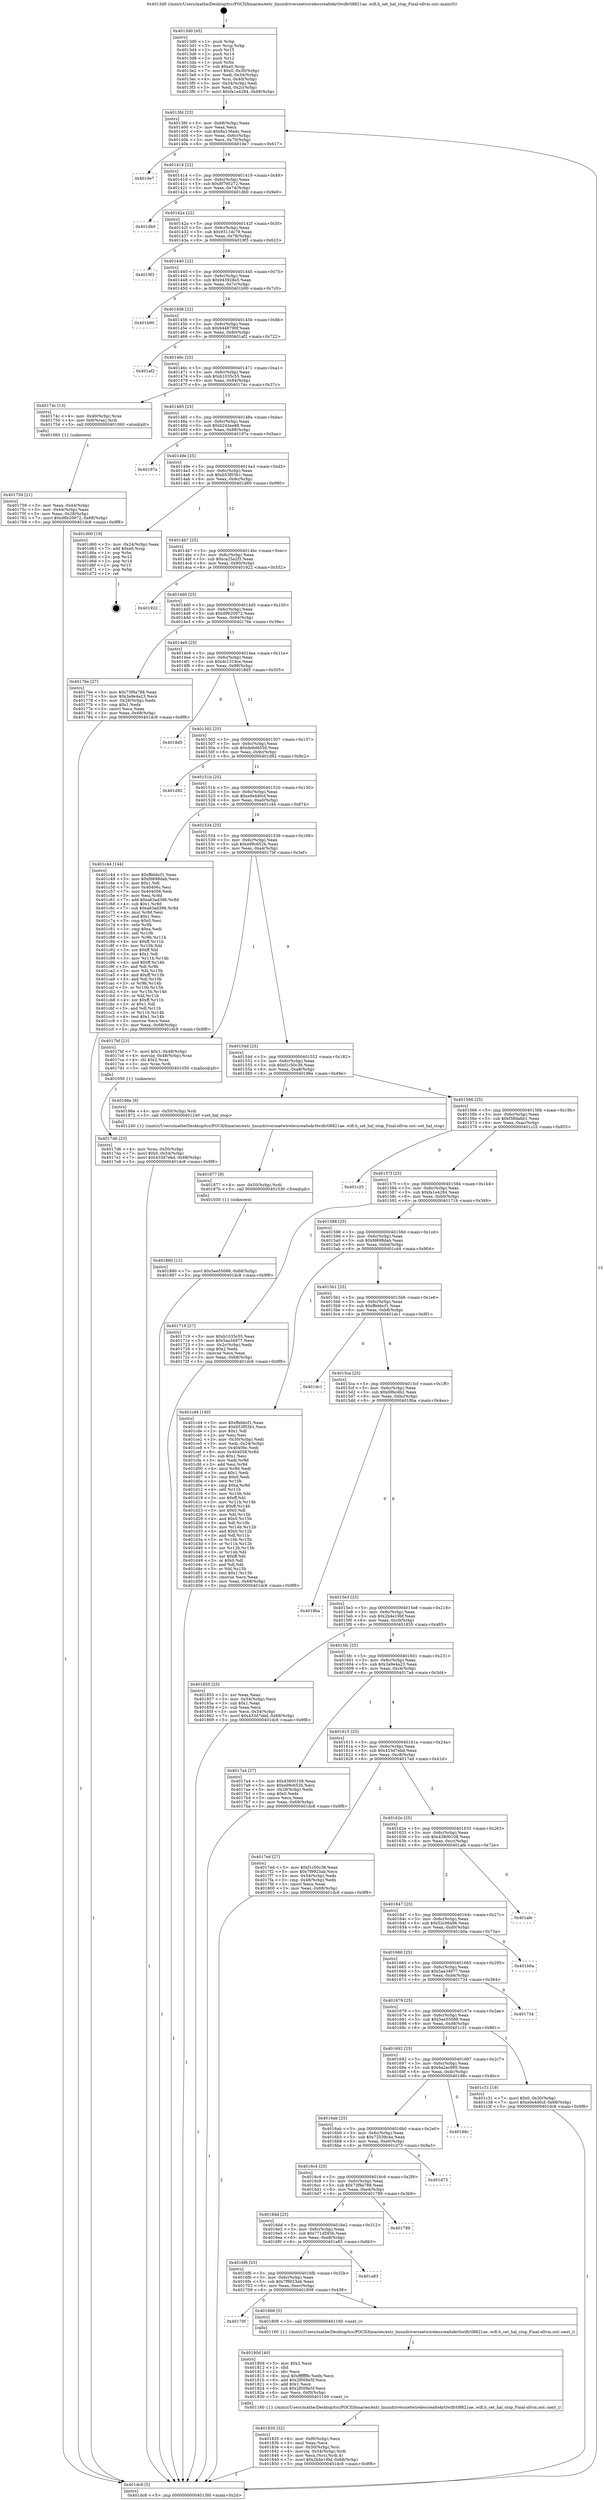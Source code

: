 digraph "0x4013d0" {
  label = "0x4013d0 (/mnt/c/Users/mathe/Desktop/tcc/POCII/binaries/extr_linuxdriversnetwirelessrealtekrtlwifirtl8821ae..wifi.h_set_hal_stop_Final-ollvm.out::main(0))"
  labelloc = "t"
  node[shape=record]

  Entry [label="",width=0.3,height=0.3,shape=circle,fillcolor=black,style=filled]
  "0x4013fd" [label="{
     0x4013fd [23]\l
     | [instrs]\l
     &nbsp;&nbsp;0x4013fd \<+3\>: mov -0x68(%rbp),%eax\l
     &nbsp;&nbsp;0x401400 \<+2\>: mov %eax,%ecx\l
     &nbsp;&nbsp;0x401402 \<+6\>: sub $0x8a136a4c,%ecx\l
     &nbsp;&nbsp;0x401408 \<+3\>: mov %eax,-0x6c(%rbp)\l
     &nbsp;&nbsp;0x40140b \<+3\>: mov %ecx,-0x70(%rbp)\l
     &nbsp;&nbsp;0x40140e \<+6\>: je 00000000004019e7 \<main+0x617\>\l
  }"]
  "0x4019e7" [label="{
     0x4019e7\l
  }", style=dashed]
  "0x401414" [label="{
     0x401414 [22]\l
     | [instrs]\l
     &nbsp;&nbsp;0x401414 \<+5\>: jmp 0000000000401419 \<main+0x49\>\l
     &nbsp;&nbsp;0x401419 \<+3\>: mov -0x6c(%rbp),%eax\l
     &nbsp;&nbsp;0x40141c \<+5\>: sub $0x8f795272,%eax\l
     &nbsp;&nbsp;0x401421 \<+3\>: mov %eax,-0x74(%rbp)\l
     &nbsp;&nbsp;0x401424 \<+6\>: je 0000000000401db0 \<main+0x9e0\>\l
  }"]
  Exit [label="",width=0.3,height=0.3,shape=circle,fillcolor=black,style=filled,peripheries=2]
  "0x401db0" [label="{
     0x401db0\l
  }", style=dashed]
  "0x40142a" [label="{
     0x40142a [22]\l
     | [instrs]\l
     &nbsp;&nbsp;0x40142a \<+5\>: jmp 000000000040142f \<main+0x5f\>\l
     &nbsp;&nbsp;0x40142f \<+3\>: mov -0x6c(%rbp),%eax\l
     &nbsp;&nbsp;0x401432 \<+5\>: sub $0x9311dc79,%eax\l
     &nbsp;&nbsp;0x401437 \<+3\>: mov %eax,-0x78(%rbp)\l
     &nbsp;&nbsp;0x40143a \<+6\>: je 00000000004019f3 \<main+0x623\>\l
  }"]
  "0x401880" [label="{
     0x401880 [12]\l
     | [instrs]\l
     &nbsp;&nbsp;0x401880 \<+7\>: movl $0x5ee55088,-0x68(%rbp)\l
     &nbsp;&nbsp;0x401887 \<+5\>: jmp 0000000000401dc8 \<main+0x9f8\>\l
  }"]
  "0x4019f3" [label="{
     0x4019f3\l
  }", style=dashed]
  "0x401440" [label="{
     0x401440 [22]\l
     | [instrs]\l
     &nbsp;&nbsp;0x401440 \<+5\>: jmp 0000000000401445 \<main+0x75\>\l
     &nbsp;&nbsp;0x401445 \<+3\>: mov -0x6c(%rbp),%eax\l
     &nbsp;&nbsp;0x401448 \<+5\>: sub $0x943928e5,%eax\l
     &nbsp;&nbsp;0x40144d \<+3\>: mov %eax,-0x7c(%rbp)\l
     &nbsp;&nbsp;0x401450 \<+6\>: je 0000000000401b90 \<main+0x7c0\>\l
  }"]
  "0x401877" [label="{
     0x401877 [9]\l
     | [instrs]\l
     &nbsp;&nbsp;0x401877 \<+4\>: mov -0x50(%rbp),%rdi\l
     &nbsp;&nbsp;0x40187b \<+5\>: call 0000000000401030 \<free@plt\>\l
     | [calls]\l
     &nbsp;&nbsp;0x401030 \{1\} (unknown)\l
  }"]
  "0x401b90" [label="{
     0x401b90\l
  }", style=dashed]
  "0x401456" [label="{
     0x401456 [22]\l
     | [instrs]\l
     &nbsp;&nbsp;0x401456 \<+5\>: jmp 000000000040145b \<main+0x8b\>\l
     &nbsp;&nbsp;0x40145b \<+3\>: mov -0x6c(%rbp),%eax\l
     &nbsp;&nbsp;0x40145e \<+5\>: sub $0x9448790f,%eax\l
     &nbsp;&nbsp;0x401463 \<+3\>: mov %eax,-0x80(%rbp)\l
     &nbsp;&nbsp;0x401466 \<+6\>: je 0000000000401af2 \<main+0x722\>\l
  }"]
  "0x401835" [label="{
     0x401835 [32]\l
     | [instrs]\l
     &nbsp;&nbsp;0x401835 \<+6\>: mov -0xf0(%rbp),%ecx\l
     &nbsp;&nbsp;0x40183b \<+3\>: imul %eax,%ecx\l
     &nbsp;&nbsp;0x40183e \<+4\>: mov -0x50(%rbp),%rsi\l
     &nbsp;&nbsp;0x401842 \<+4\>: movslq -0x54(%rbp),%rdi\l
     &nbsp;&nbsp;0x401846 \<+3\>: mov %ecx,(%rsi,%rdi,4)\l
     &nbsp;&nbsp;0x401849 \<+7\>: movl $0x2b4e19bf,-0x68(%rbp)\l
     &nbsp;&nbsp;0x401850 \<+5\>: jmp 0000000000401dc8 \<main+0x9f8\>\l
  }"]
  "0x401af2" [label="{
     0x401af2\l
  }", style=dashed]
  "0x40146c" [label="{
     0x40146c [25]\l
     | [instrs]\l
     &nbsp;&nbsp;0x40146c \<+5\>: jmp 0000000000401471 \<main+0xa1\>\l
     &nbsp;&nbsp;0x401471 \<+3\>: mov -0x6c(%rbp),%eax\l
     &nbsp;&nbsp;0x401474 \<+5\>: sub $0xb1035c55,%eax\l
     &nbsp;&nbsp;0x401479 \<+6\>: mov %eax,-0x84(%rbp)\l
     &nbsp;&nbsp;0x40147f \<+6\>: je 000000000040174c \<main+0x37c\>\l
  }"]
  "0x40180d" [label="{
     0x40180d [40]\l
     | [instrs]\l
     &nbsp;&nbsp;0x40180d \<+5\>: mov $0x2,%ecx\l
     &nbsp;&nbsp;0x401812 \<+1\>: cltd\l
     &nbsp;&nbsp;0x401813 \<+2\>: idiv %ecx\l
     &nbsp;&nbsp;0x401815 \<+6\>: imul $0xfffffffe,%edx,%ecx\l
     &nbsp;&nbsp;0x40181b \<+6\>: add $0x2f009e5f,%ecx\l
     &nbsp;&nbsp;0x401821 \<+3\>: add $0x1,%ecx\l
     &nbsp;&nbsp;0x401824 \<+6\>: sub $0x2f009e5f,%ecx\l
     &nbsp;&nbsp;0x40182a \<+6\>: mov %ecx,-0xf0(%rbp)\l
     &nbsp;&nbsp;0x401830 \<+5\>: call 0000000000401160 \<next_i\>\l
     | [calls]\l
     &nbsp;&nbsp;0x401160 \{1\} (/mnt/c/Users/mathe/Desktop/tcc/POCII/binaries/extr_linuxdriversnetwirelessrealtekrtlwifirtl8821ae..wifi.h_set_hal_stop_Final-ollvm.out::next_i)\l
  }"]
  "0x40174c" [label="{
     0x40174c [13]\l
     | [instrs]\l
     &nbsp;&nbsp;0x40174c \<+4\>: mov -0x40(%rbp),%rax\l
     &nbsp;&nbsp;0x401750 \<+4\>: mov 0x8(%rax),%rdi\l
     &nbsp;&nbsp;0x401754 \<+5\>: call 0000000000401060 \<atoi@plt\>\l
     | [calls]\l
     &nbsp;&nbsp;0x401060 \{1\} (unknown)\l
  }"]
  "0x401485" [label="{
     0x401485 [25]\l
     | [instrs]\l
     &nbsp;&nbsp;0x401485 \<+5\>: jmp 000000000040148a \<main+0xba\>\l
     &nbsp;&nbsp;0x40148a \<+3\>: mov -0x6c(%rbp),%eax\l
     &nbsp;&nbsp;0x40148d \<+5\>: sub $0xb243ee88,%eax\l
     &nbsp;&nbsp;0x401492 \<+6\>: mov %eax,-0x88(%rbp)\l
     &nbsp;&nbsp;0x401498 \<+6\>: je 000000000040197a \<main+0x5aa\>\l
  }"]
  "0x40170f" [label="{
     0x40170f\l
  }", style=dashed]
  "0x40197a" [label="{
     0x40197a\l
  }", style=dashed]
  "0x40149e" [label="{
     0x40149e [25]\l
     | [instrs]\l
     &nbsp;&nbsp;0x40149e \<+5\>: jmp 00000000004014a3 \<main+0xd3\>\l
     &nbsp;&nbsp;0x4014a3 \<+3\>: mov -0x6c(%rbp),%eax\l
     &nbsp;&nbsp;0x4014a6 \<+5\>: sub $0xb53f03b1,%eax\l
     &nbsp;&nbsp;0x4014ab \<+6\>: mov %eax,-0x8c(%rbp)\l
     &nbsp;&nbsp;0x4014b1 \<+6\>: je 0000000000401d60 \<main+0x990\>\l
  }"]
  "0x401808" [label="{
     0x401808 [5]\l
     | [instrs]\l
     &nbsp;&nbsp;0x401808 \<+5\>: call 0000000000401160 \<next_i\>\l
     | [calls]\l
     &nbsp;&nbsp;0x401160 \{1\} (/mnt/c/Users/mathe/Desktop/tcc/POCII/binaries/extr_linuxdriversnetwirelessrealtekrtlwifirtl8821ae..wifi.h_set_hal_stop_Final-ollvm.out::next_i)\l
  }"]
  "0x401d60" [label="{
     0x401d60 [19]\l
     | [instrs]\l
     &nbsp;&nbsp;0x401d60 \<+3\>: mov -0x24(%rbp),%eax\l
     &nbsp;&nbsp;0x401d63 \<+7\>: add $0xe0,%rsp\l
     &nbsp;&nbsp;0x401d6a \<+1\>: pop %rbx\l
     &nbsp;&nbsp;0x401d6b \<+2\>: pop %r12\l
     &nbsp;&nbsp;0x401d6d \<+2\>: pop %r14\l
     &nbsp;&nbsp;0x401d6f \<+2\>: pop %r15\l
     &nbsp;&nbsp;0x401d71 \<+1\>: pop %rbp\l
     &nbsp;&nbsp;0x401d72 \<+1\>: ret\l
  }"]
  "0x4014b7" [label="{
     0x4014b7 [25]\l
     | [instrs]\l
     &nbsp;&nbsp;0x4014b7 \<+5\>: jmp 00000000004014bc \<main+0xec\>\l
     &nbsp;&nbsp;0x4014bc \<+3\>: mov -0x6c(%rbp),%eax\l
     &nbsp;&nbsp;0x4014bf \<+5\>: sub $0xca25a2f3,%eax\l
     &nbsp;&nbsp;0x4014c4 \<+6\>: mov %eax,-0x90(%rbp)\l
     &nbsp;&nbsp;0x4014ca \<+6\>: je 0000000000401922 \<main+0x552\>\l
  }"]
  "0x4016f6" [label="{
     0x4016f6 [25]\l
     | [instrs]\l
     &nbsp;&nbsp;0x4016f6 \<+5\>: jmp 00000000004016fb \<main+0x32b\>\l
     &nbsp;&nbsp;0x4016fb \<+3\>: mov -0x6c(%rbp),%eax\l
     &nbsp;&nbsp;0x4016fe \<+5\>: sub $0x7f9923ab,%eax\l
     &nbsp;&nbsp;0x401703 \<+6\>: mov %eax,-0xec(%rbp)\l
     &nbsp;&nbsp;0x401709 \<+6\>: je 0000000000401808 \<main+0x438\>\l
  }"]
  "0x401922" [label="{
     0x401922\l
  }", style=dashed]
  "0x4014d0" [label="{
     0x4014d0 [25]\l
     | [instrs]\l
     &nbsp;&nbsp;0x4014d0 \<+5\>: jmp 00000000004014d5 \<main+0x105\>\l
     &nbsp;&nbsp;0x4014d5 \<+3\>: mov -0x6c(%rbp),%eax\l
     &nbsp;&nbsp;0x4014d8 \<+5\>: sub $0xd9b20972,%eax\l
     &nbsp;&nbsp;0x4014dd \<+6\>: mov %eax,-0x94(%rbp)\l
     &nbsp;&nbsp;0x4014e3 \<+6\>: je 000000000040176e \<main+0x39e\>\l
  }"]
  "0x401a83" [label="{
     0x401a83\l
  }", style=dashed]
  "0x40176e" [label="{
     0x40176e [27]\l
     | [instrs]\l
     &nbsp;&nbsp;0x40176e \<+5\>: mov $0x73f9a788,%eax\l
     &nbsp;&nbsp;0x401773 \<+5\>: mov $0x3a9e4a23,%ecx\l
     &nbsp;&nbsp;0x401778 \<+3\>: mov -0x28(%rbp),%edx\l
     &nbsp;&nbsp;0x40177b \<+3\>: cmp $0x1,%edx\l
     &nbsp;&nbsp;0x40177e \<+3\>: cmovl %ecx,%eax\l
     &nbsp;&nbsp;0x401781 \<+3\>: mov %eax,-0x68(%rbp)\l
     &nbsp;&nbsp;0x401784 \<+5\>: jmp 0000000000401dc8 \<main+0x9f8\>\l
  }"]
  "0x4014e9" [label="{
     0x4014e9 [25]\l
     | [instrs]\l
     &nbsp;&nbsp;0x4014e9 \<+5\>: jmp 00000000004014ee \<main+0x11e\>\l
     &nbsp;&nbsp;0x4014ee \<+3\>: mov -0x6c(%rbp),%eax\l
     &nbsp;&nbsp;0x4014f1 \<+5\>: sub $0xdc1319ce,%eax\l
     &nbsp;&nbsp;0x4014f6 \<+6\>: mov %eax,-0x98(%rbp)\l
     &nbsp;&nbsp;0x4014fc \<+6\>: je 00000000004018d5 \<main+0x505\>\l
  }"]
  "0x4016dd" [label="{
     0x4016dd [25]\l
     | [instrs]\l
     &nbsp;&nbsp;0x4016dd \<+5\>: jmp 00000000004016e2 \<main+0x312\>\l
     &nbsp;&nbsp;0x4016e2 \<+3\>: mov -0x6c(%rbp),%eax\l
     &nbsp;&nbsp;0x4016e5 \<+5\>: sub $0x771d593b,%eax\l
     &nbsp;&nbsp;0x4016ea \<+6\>: mov %eax,-0xe8(%rbp)\l
     &nbsp;&nbsp;0x4016f0 \<+6\>: je 0000000000401a83 \<main+0x6b3\>\l
  }"]
  "0x4018d5" [label="{
     0x4018d5\l
  }", style=dashed]
  "0x401502" [label="{
     0x401502 [25]\l
     | [instrs]\l
     &nbsp;&nbsp;0x401502 \<+5\>: jmp 0000000000401507 \<main+0x137\>\l
     &nbsp;&nbsp;0x401507 \<+3\>: mov -0x6c(%rbp),%eax\l
     &nbsp;&nbsp;0x40150a \<+5\>: sub $0xde6d6550,%eax\l
     &nbsp;&nbsp;0x40150f \<+6\>: mov %eax,-0x9c(%rbp)\l
     &nbsp;&nbsp;0x401515 \<+6\>: je 0000000000401d92 \<main+0x9c2\>\l
  }"]
  "0x401789" [label="{
     0x401789\l
  }", style=dashed]
  "0x401d92" [label="{
     0x401d92\l
  }", style=dashed]
  "0x40151b" [label="{
     0x40151b [25]\l
     | [instrs]\l
     &nbsp;&nbsp;0x40151b \<+5\>: jmp 0000000000401520 \<main+0x150\>\l
     &nbsp;&nbsp;0x401520 \<+3\>: mov -0x6c(%rbp),%eax\l
     &nbsp;&nbsp;0x401523 \<+5\>: sub $0xe0e4d0cf,%eax\l
     &nbsp;&nbsp;0x401528 \<+6\>: mov %eax,-0xa0(%rbp)\l
     &nbsp;&nbsp;0x40152e \<+6\>: je 0000000000401c44 \<main+0x874\>\l
  }"]
  "0x4016c4" [label="{
     0x4016c4 [25]\l
     | [instrs]\l
     &nbsp;&nbsp;0x4016c4 \<+5\>: jmp 00000000004016c9 \<main+0x2f9\>\l
     &nbsp;&nbsp;0x4016c9 \<+3\>: mov -0x6c(%rbp),%eax\l
     &nbsp;&nbsp;0x4016cc \<+5\>: sub $0x73f9a788,%eax\l
     &nbsp;&nbsp;0x4016d1 \<+6\>: mov %eax,-0xe4(%rbp)\l
     &nbsp;&nbsp;0x4016d7 \<+6\>: je 0000000000401789 \<main+0x3b9\>\l
  }"]
  "0x401c44" [label="{
     0x401c44 [144]\l
     | [instrs]\l
     &nbsp;&nbsp;0x401c44 \<+5\>: mov $0xffebbcf1,%eax\l
     &nbsp;&nbsp;0x401c49 \<+5\>: mov $0xfd698dab,%ecx\l
     &nbsp;&nbsp;0x401c4e \<+2\>: mov $0x1,%dl\l
     &nbsp;&nbsp;0x401c50 \<+7\>: mov 0x40406c,%esi\l
     &nbsp;&nbsp;0x401c57 \<+7\>: mov 0x404058,%edi\l
     &nbsp;&nbsp;0x401c5e \<+3\>: mov %esi,%r8d\l
     &nbsp;&nbsp;0x401c61 \<+7\>: add $0xa63ad396,%r8d\l
     &nbsp;&nbsp;0x401c68 \<+4\>: sub $0x1,%r8d\l
     &nbsp;&nbsp;0x401c6c \<+7\>: sub $0xa63ad396,%r8d\l
     &nbsp;&nbsp;0x401c73 \<+4\>: imul %r8d,%esi\l
     &nbsp;&nbsp;0x401c77 \<+3\>: and $0x1,%esi\l
     &nbsp;&nbsp;0x401c7a \<+3\>: cmp $0x0,%esi\l
     &nbsp;&nbsp;0x401c7d \<+4\>: sete %r9b\l
     &nbsp;&nbsp;0x401c81 \<+3\>: cmp $0xa,%edi\l
     &nbsp;&nbsp;0x401c84 \<+4\>: setl %r10b\l
     &nbsp;&nbsp;0x401c88 \<+3\>: mov %r9b,%r11b\l
     &nbsp;&nbsp;0x401c8b \<+4\>: xor $0xff,%r11b\l
     &nbsp;&nbsp;0x401c8f \<+3\>: mov %r10b,%bl\l
     &nbsp;&nbsp;0x401c92 \<+3\>: xor $0xff,%bl\l
     &nbsp;&nbsp;0x401c95 \<+3\>: xor $0x1,%dl\l
     &nbsp;&nbsp;0x401c98 \<+3\>: mov %r11b,%r14b\l
     &nbsp;&nbsp;0x401c9b \<+4\>: and $0xff,%r14b\l
     &nbsp;&nbsp;0x401c9f \<+3\>: and %dl,%r9b\l
     &nbsp;&nbsp;0x401ca2 \<+3\>: mov %bl,%r15b\l
     &nbsp;&nbsp;0x401ca5 \<+4\>: and $0xff,%r15b\l
     &nbsp;&nbsp;0x401ca9 \<+3\>: and %dl,%r10b\l
     &nbsp;&nbsp;0x401cac \<+3\>: or %r9b,%r14b\l
     &nbsp;&nbsp;0x401caf \<+3\>: or %r10b,%r15b\l
     &nbsp;&nbsp;0x401cb2 \<+3\>: xor %r15b,%r14b\l
     &nbsp;&nbsp;0x401cb5 \<+3\>: or %bl,%r11b\l
     &nbsp;&nbsp;0x401cb8 \<+4\>: xor $0xff,%r11b\l
     &nbsp;&nbsp;0x401cbc \<+3\>: or $0x1,%dl\l
     &nbsp;&nbsp;0x401cbf \<+3\>: and %dl,%r11b\l
     &nbsp;&nbsp;0x401cc2 \<+3\>: or %r11b,%r14b\l
     &nbsp;&nbsp;0x401cc5 \<+4\>: test $0x1,%r14b\l
     &nbsp;&nbsp;0x401cc9 \<+3\>: cmovne %ecx,%eax\l
     &nbsp;&nbsp;0x401ccc \<+3\>: mov %eax,-0x68(%rbp)\l
     &nbsp;&nbsp;0x401ccf \<+5\>: jmp 0000000000401dc8 \<main+0x9f8\>\l
  }"]
  "0x401534" [label="{
     0x401534 [25]\l
     | [instrs]\l
     &nbsp;&nbsp;0x401534 \<+5\>: jmp 0000000000401539 \<main+0x169\>\l
     &nbsp;&nbsp;0x401539 \<+3\>: mov -0x6c(%rbp),%eax\l
     &nbsp;&nbsp;0x40153c \<+5\>: sub $0xe99c652b,%eax\l
     &nbsp;&nbsp;0x401541 \<+6\>: mov %eax,-0xa4(%rbp)\l
     &nbsp;&nbsp;0x401547 \<+6\>: je 00000000004017bf \<main+0x3ef\>\l
  }"]
  "0x401d73" [label="{
     0x401d73\l
  }", style=dashed]
  "0x4017bf" [label="{
     0x4017bf [23]\l
     | [instrs]\l
     &nbsp;&nbsp;0x4017bf \<+7\>: movl $0x1,-0x48(%rbp)\l
     &nbsp;&nbsp;0x4017c6 \<+4\>: movslq -0x48(%rbp),%rax\l
     &nbsp;&nbsp;0x4017ca \<+4\>: shl $0x2,%rax\l
     &nbsp;&nbsp;0x4017ce \<+3\>: mov %rax,%rdi\l
     &nbsp;&nbsp;0x4017d1 \<+5\>: call 0000000000401050 \<malloc@plt\>\l
     | [calls]\l
     &nbsp;&nbsp;0x401050 \{1\} (unknown)\l
  }"]
  "0x40154d" [label="{
     0x40154d [25]\l
     | [instrs]\l
     &nbsp;&nbsp;0x40154d \<+5\>: jmp 0000000000401552 \<main+0x182\>\l
     &nbsp;&nbsp;0x401552 \<+3\>: mov -0x6c(%rbp),%eax\l
     &nbsp;&nbsp;0x401555 \<+5\>: sub $0xf1c50c38,%eax\l
     &nbsp;&nbsp;0x40155a \<+6\>: mov %eax,-0xa8(%rbp)\l
     &nbsp;&nbsp;0x401560 \<+6\>: je 000000000040186e \<main+0x49e\>\l
  }"]
  "0x4016ab" [label="{
     0x4016ab [25]\l
     | [instrs]\l
     &nbsp;&nbsp;0x4016ab \<+5\>: jmp 00000000004016b0 \<main+0x2e0\>\l
     &nbsp;&nbsp;0x4016b0 \<+3\>: mov -0x6c(%rbp),%eax\l
     &nbsp;&nbsp;0x4016b3 \<+5\>: sub $0x72539c4a,%eax\l
     &nbsp;&nbsp;0x4016b8 \<+6\>: mov %eax,-0xe0(%rbp)\l
     &nbsp;&nbsp;0x4016be \<+6\>: je 0000000000401d73 \<main+0x9a3\>\l
  }"]
  "0x40186e" [label="{
     0x40186e [9]\l
     | [instrs]\l
     &nbsp;&nbsp;0x40186e \<+4\>: mov -0x50(%rbp),%rdi\l
     &nbsp;&nbsp;0x401872 \<+5\>: call 0000000000401240 \<set_hal_stop\>\l
     | [calls]\l
     &nbsp;&nbsp;0x401240 \{1\} (/mnt/c/Users/mathe/Desktop/tcc/POCII/binaries/extr_linuxdriversnetwirelessrealtekrtlwifirtl8821ae..wifi.h_set_hal_stop_Final-ollvm.out::set_hal_stop)\l
  }"]
  "0x401566" [label="{
     0x401566 [25]\l
     | [instrs]\l
     &nbsp;&nbsp;0x401566 \<+5\>: jmp 000000000040156b \<main+0x19b\>\l
     &nbsp;&nbsp;0x40156b \<+3\>: mov -0x6c(%rbp),%eax\l
     &nbsp;&nbsp;0x40156e \<+5\>: sub $0xf38dabb1,%eax\l
     &nbsp;&nbsp;0x401573 \<+6\>: mov %eax,-0xac(%rbp)\l
     &nbsp;&nbsp;0x401579 \<+6\>: je 0000000000401c25 \<main+0x855\>\l
  }"]
  "0x40188c" [label="{
     0x40188c\l
  }", style=dashed]
  "0x401c25" [label="{
     0x401c25\l
  }", style=dashed]
  "0x40157f" [label="{
     0x40157f [25]\l
     | [instrs]\l
     &nbsp;&nbsp;0x40157f \<+5\>: jmp 0000000000401584 \<main+0x1b4\>\l
     &nbsp;&nbsp;0x401584 \<+3\>: mov -0x6c(%rbp),%eax\l
     &nbsp;&nbsp;0x401587 \<+5\>: sub $0xfa1e4284,%eax\l
     &nbsp;&nbsp;0x40158c \<+6\>: mov %eax,-0xb0(%rbp)\l
     &nbsp;&nbsp;0x401592 \<+6\>: je 0000000000401719 \<main+0x349\>\l
  }"]
  "0x401692" [label="{
     0x401692 [25]\l
     | [instrs]\l
     &nbsp;&nbsp;0x401692 \<+5\>: jmp 0000000000401697 \<main+0x2c7\>\l
     &nbsp;&nbsp;0x401697 \<+3\>: mov -0x6c(%rbp),%eax\l
     &nbsp;&nbsp;0x40169a \<+5\>: sub $0x6a2ac995,%eax\l
     &nbsp;&nbsp;0x40169f \<+6\>: mov %eax,-0xdc(%rbp)\l
     &nbsp;&nbsp;0x4016a5 \<+6\>: je 000000000040188c \<main+0x4bc\>\l
  }"]
  "0x401719" [label="{
     0x401719 [27]\l
     | [instrs]\l
     &nbsp;&nbsp;0x401719 \<+5\>: mov $0xb1035c55,%eax\l
     &nbsp;&nbsp;0x40171e \<+5\>: mov $0x5aa34977,%ecx\l
     &nbsp;&nbsp;0x401723 \<+3\>: mov -0x2c(%rbp),%edx\l
     &nbsp;&nbsp;0x401726 \<+3\>: cmp $0x2,%edx\l
     &nbsp;&nbsp;0x401729 \<+3\>: cmovne %ecx,%eax\l
     &nbsp;&nbsp;0x40172c \<+3\>: mov %eax,-0x68(%rbp)\l
     &nbsp;&nbsp;0x40172f \<+5\>: jmp 0000000000401dc8 \<main+0x9f8\>\l
  }"]
  "0x401598" [label="{
     0x401598 [25]\l
     | [instrs]\l
     &nbsp;&nbsp;0x401598 \<+5\>: jmp 000000000040159d \<main+0x1cd\>\l
     &nbsp;&nbsp;0x40159d \<+3\>: mov -0x6c(%rbp),%eax\l
     &nbsp;&nbsp;0x4015a0 \<+5\>: sub $0xfd698dab,%eax\l
     &nbsp;&nbsp;0x4015a5 \<+6\>: mov %eax,-0xb4(%rbp)\l
     &nbsp;&nbsp;0x4015ab \<+6\>: je 0000000000401cd4 \<main+0x904\>\l
  }"]
  "0x401dc8" [label="{
     0x401dc8 [5]\l
     | [instrs]\l
     &nbsp;&nbsp;0x401dc8 \<+5\>: jmp 00000000004013fd \<main+0x2d\>\l
  }"]
  "0x4013d0" [label="{
     0x4013d0 [45]\l
     | [instrs]\l
     &nbsp;&nbsp;0x4013d0 \<+1\>: push %rbp\l
     &nbsp;&nbsp;0x4013d1 \<+3\>: mov %rsp,%rbp\l
     &nbsp;&nbsp;0x4013d4 \<+2\>: push %r15\l
     &nbsp;&nbsp;0x4013d6 \<+2\>: push %r14\l
     &nbsp;&nbsp;0x4013d8 \<+2\>: push %r12\l
     &nbsp;&nbsp;0x4013da \<+1\>: push %rbx\l
     &nbsp;&nbsp;0x4013db \<+7\>: sub $0xe0,%rsp\l
     &nbsp;&nbsp;0x4013e2 \<+7\>: movl $0x0,-0x30(%rbp)\l
     &nbsp;&nbsp;0x4013e9 \<+3\>: mov %edi,-0x34(%rbp)\l
     &nbsp;&nbsp;0x4013ec \<+4\>: mov %rsi,-0x40(%rbp)\l
     &nbsp;&nbsp;0x4013f0 \<+3\>: mov -0x34(%rbp),%edi\l
     &nbsp;&nbsp;0x4013f3 \<+3\>: mov %edi,-0x2c(%rbp)\l
     &nbsp;&nbsp;0x4013f6 \<+7\>: movl $0xfa1e4284,-0x68(%rbp)\l
  }"]
  "0x401759" [label="{
     0x401759 [21]\l
     | [instrs]\l
     &nbsp;&nbsp;0x401759 \<+3\>: mov %eax,-0x44(%rbp)\l
     &nbsp;&nbsp;0x40175c \<+3\>: mov -0x44(%rbp),%eax\l
     &nbsp;&nbsp;0x40175f \<+3\>: mov %eax,-0x28(%rbp)\l
     &nbsp;&nbsp;0x401762 \<+7\>: movl $0xd9b20972,-0x68(%rbp)\l
     &nbsp;&nbsp;0x401769 \<+5\>: jmp 0000000000401dc8 \<main+0x9f8\>\l
  }"]
  "0x401c31" [label="{
     0x401c31 [19]\l
     | [instrs]\l
     &nbsp;&nbsp;0x401c31 \<+7\>: movl $0x0,-0x30(%rbp)\l
     &nbsp;&nbsp;0x401c38 \<+7\>: movl $0xe0e4d0cf,-0x68(%rbp)\l
     &nbsp;&nbsp;0x401c3f \<+5\>: jmp 0000000000401dc8 \<main+0x9f8\>\l
  }"]
  "0x401cd4" [label="{
     0x401cd4 [140]\l
     | [instrs]\l
     &nbsp;&nbsp;0x401cd4 \<+5\>: mov $0xffebbcf1,%eax\l
     &nbsp;&nbsp;0x401cd9 \<+5\>: mov $0xb53f03b1,%ecx\l
     &nbsp;&nbsp;0x401cde \<+2\>: mov $0x1,%dl\l
     &nbsp;&nbsp;0x401ce0 \<+2\>: xor %esi,%esi\l
     &nbsp;&nbsp;0x401ce2 \<+3\>: mov -0x30(%rbp),%edi\l
     &nbsp;&nbsp;0x401ce5 \<+3\>: mov %edi,-0x24(%rbp)\l
     &nbsp;&nbsp;0x401ce8 \<+7\>: mov 0x40406c,%edi\l
     &nbsp;&nbsp;0x401cef \<+8\>: mov 0x404058,%r8d\l
     &nbsp;&nbsp;0x401cf7 \<+3\>: sub $0x1,%esi\l
     &nbsp;&nbsp;0x401cfa \<+3\>: mov %edi,%r9d\l
     &nbsp;&nbsp;0x401cfd \<+3\>: add %esi,%r9d\l
     &nbsp;&nbsp;0x401d00 \<+4\>: imul %r9d,%edi\l
     &nbsp;&nbsp;0x401d04 \<+3\>: and $0x1,%edi\l
     &nbsp;&nbsp;0x401d07 \<+3\>: cmp $0x0,%edi\l
     &nbsp;&nbsp;0x401d0a \<+4\>: sete %r10b\l
     &nbsp;&nbsp;0x401d0e \<+4\>: cmp $0xa,%r8d\l
     &nbsp;&nbsp;0x401d12 \<+4\>: setl %r11b\l
     &nbsp;&nbsp;0x401d16 \<+3\>: mov %r10b,%bl\l
     &nbsp;&nbsp;0x401d19 \<+3\>: xor $0xff,%bl\l
     &nbsp;&nbsp;0x401d1c \<+3\>: mov %r11b,%r14b\l
     &nbsp;&nbsp;0x401d1f \<+4\>: xor $0xff,%r14b\l
     &nbsp;&nbsp;0x401d23 \<+3\>: xor $0x0,%dl\l
     &nbsp;&nbsp;0x401d26 \<+3\>: mov %bl,%r15b\l
     &nbsp;&nbsp;0x401d29 \<+4\>: and $0x0,%r15b\l
     &nbsp;&nbsp;0x401d2d \<+3\>: and %dl,%r10b\l
     &nbsp;&nbsp;0x401d30 \<+3\>: mov %r14b,%r12b\l
     &nbsp;&nbsp;0x401d33 \<+4\>: and $0x0,%r12b\l
     &nbsp;&nbsp;0x401d37 \<+3\>: and %dl,%r11b\l
     &nbsp;&nbsp;0x401d3a \<+3\>: or %r10b,%r15b\l
     &nbsp;&nbsp;0x401d3d \<+3\>: or %r11b,%r12b\l
     &nbsp;&nbsp;0x401d40 \<+3\>: xor %r12b,%r15b\l
     &nbsp;&nbsp;0x401d43 \<+3\>: or %r14b,%bl\l
     &nbsp;&nbsp;0x401d46 \<+3\>: xor $0xff,%bl\l
     &nbsp;&nbsp;0x401d49 \<+3\>: or $0x0,%dl\l
     &nbsp;&nbsp;0x401d4c \<+2\>: and %dl,%bl\l
     &nbsp;&nbsp;0x401d4e \<+3\>: or %bl,%r15b\l
     &nbsp;&nbsp;0x401d51 \<+4\>: test $0x1,%r15b\l
     &nbsp;&nbsp;0x401d55 \<+3\>: cmovne %ecx,%eax\l
     &nbsp;&nbsp;0x401d58 \<+3\>: mov %eax,-0x68(%rbp)\l
     &nbsp;&nbsp;0x401d5b \<+5\>: jmp 0000000000401dc8 \<main+0x9f8\>\l
  }"]
  "0x4015b1" [label="{
     0x4015b1 [25]\l
     | [instrs]\l
     &nbsp;&nbsp;0x4015b1 \<+5\>: jmp 00000000004015b6 \<main+0x1e6\>\l
     &nbsp;&nbsp;0x4015b6 \<+3\>: mov -0x6c(%rbp),%eax\l
     &nbsp;&nbsp;0x4015b9 \<+5\>: sub $0xffebbcf1,%eax\l
     &nbsp;&nbsp;0x4015be \<+6\>: mov %eax,-0xb8(%rbp)\l
     &nbsp;&nbsp;0x4015c4 \<+6\>: je 0000000000401dc1 \<main+0x9f1\>\l
  }"]
  "0x401679" [label="{
     0x401679 [25]\l
     | [instrs]\l
     &nbsp;&nbsp;0x401679 \<+5\>: jmp 000000000040167e \<main+0x2ae\>\l
     &nbsp;&nbsp;0x40167e \<+3\>: mov -0x6c(%rbp),%eax\l
     &nbsp;&nbsp;0x401681 \<+5\>: sub $0x5ee55088,%eax\l
     &nbsp;&nbsp;0x401686 \<+6\>: mov %eax,-0xd8(%rbp)\l
     &nbsp;&nbsp;0x40168c \<+6\>: je 0000000000401c31 \<main+0x861\>\l
  }"]
  "0x401dc1" [label="{
     0x401dc1\l
  }", style=dashed]
  "0x4015ca" [label="{
     0x4015ca [25]\l
     | [instrs]\l
     &nbsp;&nbsp;0x4015ca \<+5\>: jmp 00000000004015cf \<main+0x1ff\>\l
     &nbsp;&nbsp;0x4015cf \<+3\>: mov -0x6c(%rbp),%eax\l
     &nbsp;&nbsp;0x4015d2 \<+5\>: sub $0xd9bcdb2,%eax\l
     &nbsp;&nbsp;0x4015d7 \<+6\>: mov %eax,-0xbc(%rbp)\l
     &nbsp;&nbsp;0x4015dd \<+6\>: je 00000000004018ba \<main+0x4ea\>\l
  }"]
  "0x401734" [label="{
     0x401734\l
  }", style=dashed]
  "0x4018ba" [label="{
     0x4018ba\l
  }", style=dashed]
  "0x4015e3" [label="{
     0x4015e3 [25]\l
     | [instrs]\l
     &nbsp;&nbsp;0x4015e3 \<+5\>: jmp 00000000004015e8 \<main+0x218\>\l
     &nbsp;&nbsp;0x4015e8 \<+3\>: mov -0x6c(%rbp),%eax\l
     &nbsp;&nbsp;0x4015eb \<+5\>: sub $0x2b4e19bf,%eax\l
     &nbsp;&nbsp;0x4015f0 \<+6\>: mov %eax,-0xc0(%rbp)\l
     &nbsp;&nbsp;0x4015f6 \<+6\>: je 0000000000401855 \<main+0x485\>\l
  }"]
  "0x401660" [label="{
     0x401660 [25]\l
     | [instrs]\l
     &nbsp;&nbsp;0x401660 \<+5\>: jmp 0000000000401665 \<main+0x295\>\l
     &nbsp;&nbsp;0x401665 \<+3\>: mov -0x6c(%rbp),%eax\l
     &nbsp;&nbsp;0x401668 \<+5\>: sub $0x5aa34977,%eax\l
     &nbsp;&nbsp;0x40166d \<+6\>: mov %eax,-0xd4(%rbp)\l
     &nbsp;&nbsp;0x401673 \<+6\>: je 0000000000401734 \<main+0x364\>\l
  }"]
  "0x401855" [label="{
     0x401855 [25]\l
     | [instrs]\l
     &nbsp;&nbsp;0x401855 \<+2\>: xor %eax,%eax\l
     &nbsp;&nbsp;0x401857 \<+3\>: mov -0x54(%rbp),%ecx\l
     &nbsp;&nbsp;0x40185a \<+3\>: sub $0x1,%eax\l
     &nbsp;&nbsp;0x40185d \<+2\>: sub %eax,%ecx\l
     &nbsp;&nbsp;0x40185f \<+3\>: mov %ecx,-0x54(%rbp)\l
     &nbsp;&nbsp;0x401862 \<+7\>: movl $0x433d7ebd,-0x68(%rbp)\l
     &nbsp;&nbsp;0x401869 \<+5\>: jmp 0000000000401dc8 \<main+0x9f8\>\l
  }"]
  "0x4015fc" [label="{
     0x4015fc [25]\l
     | [instrs]\l
     &nbsp;&nbsp;0x4015fc \<+5\>: jmp 0000000000401601 \<main+0x231\>\l
     &nbsp;&nbsp;0x401601 \<+3\>: mov -0x6c(%rbp),%eax\l
     &nbsp;&nbsp;0x401604 \<+5\>: sub $0x3a9e4a23,%eax\l
     &nbsp;&nbsp;0x401609 \<+6\>: mov %eax,-0xc4(%rbp)\l
     &nbsp;&nbsp;0x40160f \<+6\>: je 00000000004017a4 \<main+0x3d4\>\l
  }"]
  "0x401b0a" [label="{
     0x401b0a\l
  }", style=dashed]
  "0x4017a4" [label="{
     0x4017a4 [27]\l
     | [instrs]\l
     &nbsp;&nbsp;0x4017a4 \<+5\>: mov $0x43800108,%eax\l
     &nbsp;&nbsp;0x4017a9 \<+5\>: mov $0xe99c652b,%ecx\l
     &nbsp;&nbsp;0x4017ae \<+3\>: mov -0x28(%rbp),%edx\l
     &nbsp;&nbsp;0x4017b1 \<+3\>: cmp $0x0,%edx\l
     &nbsp;&nbsp;0x4017b4 \<+3\>: cmove %ecx,%eax\l
     &nbsp;&nbsp;0x4017b7 \<+3\>: mov %eax,-0x68(%rbp)\l
     &nbsp;&nbsp;0x4017ba \<+5\>: jmp 0000000000401dc8 \<main+0x9f8\>\l
  }"]
  "0x401615" [label="{
     0x401615 [25]\l
     | [instrs]\l
     &nbsp;&nbsp;0x401615 \<+5\>: jmp 000000000040161a \<main+0x24a\>\l
     &nbsp;&nbsp;0x40161a \<+3\>: mov -0x6c(%rbp),%eax\l
     &nbsp;&nbsp;0x40161d \<+5\>: sub $0x433d7ebd,%eax\l
     &nbsp;&nbsp;0x401622 \<+6\>: mov %eax,-0xc8(%rbp)\l
     &nbsp;&nbsp;0x401628 \<+6\>: je 00000000004017ed \<main+0x41d\>\l
  }"]
  "0x4017d6" [label="{
     0x4017d6 [23]\l
     | [instrs]\l
     &nbsp;&nbsp;0x4017d6 \<+4\>: mov %rax,-0x50(%rbp)\l
     &nbsp;&nbsp;0x4017da \<+7\>: movl $0x0,-0x54(%rbp)\l
     &nbsp;&nbsp;0x4017e1 \<+7\>: movl $0x433d7ebd,-0x68(%rbp)\l
     &nbsp;&nbsp;0x4017e8 \<+5\>: jmp 0000000000401dc8 \<main+0x9f8\>\l
  }"]
  "0x401647" [label="{
     0x401647 [25]\l
     | [instrs]\l
     &nbsp;&nbsp;0x401647 \<+5\>: jmp 000000000040164c \<main+0x27c\>\l
     &nbsp;&nbsp;0x40164c \<+3\>: mov -0x6c(%rbp),%eax\l
     &nbsp;&nbsp;0x40164f \<+5\>: sub $0x52c06a96,%eax\l
     &nbsp;&nbsp;0x401654 \<+6\>: mov %eax,-0xd0(%rbp)\l
     &nbsp;&nbsp;0x40165a \<+6\>: je 0000000000401b0a \<main+0x73a\>\l
  }"]
  "0x4017ed" [label="{
     0x4017ed [27]\l
     | [instrs]\l
     &nbsp;&nbsp;0x4017ed \<+5\>: mov $0xf1c50c38,%eax\l
     &nbsp;&nbsp;0x4017f2 \<+5\>: mov $0x7f9923ab,%ecx\l
     &nbsp;&nbsp;0x4017f7 \<+3\>: mov -0x54(%rbp),%edx\l
     &nbsp;&nbsp;0x4017fa \<+3\>: cmp -0x48(%rbp),%edx\l
     &nbsp;&nbsp;0x4017fd \<+3\>: cmovl %ecx,%eax\l
     &nbsp;&nbsp;0x401800 \<+3\>: mov %eax,-0x68(%rbp)\l
     &nbsp;&nbsp;0x401803 \<+5\>: jmp 0000000000401dc8 \<main+0x9f8\>\l
  }"]
  "0x40162e" [label="{
     0x40162e [25]\l
     | [instrs]\l
     &nbsp;&nbsp;0x40162e \<+5\>: jmp 0000000000401633 \<main+0x263\>\l
     &nbsp;&nbsp;0x401633 \<+3\>: mov -0x6c(%rbp),%eax\l
     &nbsp;&nbsp;0x401636 \<+5\>: sub $0x43800108,%eax\l
     &nbsp;&nbsp;0x40163b \<+6\>: mov %eax,-0xcc(%rbp)\l
     &nbsp;&nbsp;0x401641 \<+6\>: je 0000000000401afe \<main+0x72e\>\l
  }"]
  "0x401afe" [label="{
     0x401afe\l
  }", style=dashed]
  Entry -> "0x4013d0" [label=" 1"]
  "0x4013fd" -> "0x4019e7" [label=" 0"]
  "0x4013fd" -> "0x401414" [label=" 14"]
  "0x401d60" -> Exit [label=" 1"]
  "0x401414" -> "0x401db0" [label=" 0"]
  "0x401414" -> "0x40142a" [label=" 14"]
  "0x401cd4" -> "0x401dc8" [label=" 1"]
  "0x40142a" -> "0x4019f3" [label=" 0"]
  "0x40142a" -> "0x401440" [label=" 14"]
  "0x401c44" -> "0x401dc8" [label=" 1"]
  "0x401440" -> "0x401b90" [label=" 0"]
  "0x401440" -> "0x401456" [label=" 14"]
  "0x401c31" -> "0x401dc8" [label=" 1"]
  "0x401456" -> "0x401af2" [label=" 0"]
  "0x401456" -> "0x40146c" [label=" 14"]
  "0x401880" -> "0x401dc8" [label=" 1"]
  "0x40146c" -> "0x40174c" [label=" 1"]
  "0x40146c" -> "0x401485" [label=" 13"]
  "0x401877" -> "0x401880" [label=" 1"]
  "0x401485" -> "0x40197a" [label=" 0"]
  "0x401485" -> "0x40149e" [label=" 13"]
  "0x40186e" -> "0x401877" [label=" 1"]
  "0x40149e" -> "0x401d60" [label=" 1"]
  "0x40149e" -> "0x4014b7" [label=" 12"]
  "0x401855" -> "0x401dc8" [label=" 1"]
  "0x4014b7" -> "0x401922" [label=" 0"]
  "0x4014b7" -> "0x4014d0" [label=" 12"]
  "0x40180d" -> "0x401835" [label=" 1"]
  "0x4014d0" -> "0x40176e" [label=" 1"]
  "0x4014d0" -> "0x4014e9" [label=" 11"]
  "0x401808" -> "0x40180d" [label=" 1"]
  "0x4014e9" -> "0x4018d5" [label=" 0"]
  "0x4014e9" -> "0x401502" [label=" 11"]
  "0x4016f6" -> "0x401808" [label=" 1"]
  "0x401502" -> "0x401d92" [label=" 0"]
  "0x401502" -> "0x40151b" [label=" 11"]
  "0x401835" -> "0x401dc8" [label=" 1"]
  "0x40151b" -> "0x401c44" [label=" 1"]
  "0x40151b" -> "0x401534" [label=" 10"]
  "0x4016dd" -> "0x401a83" [label=" 0"]
  "0x401534" -> "0x4017bf" [label=" 1"]
  "0x401534" -> "0x40154d" [label=" 9"]
  "0x4016f6" -> "0x40170f" [label=" 0"]
  "0x40154d" -> "0x40186e" [label=" 1"]
  "0x40154d" -> "0x401566" [label=" 8"]
  "0x4016c4" -> "0x401789" [label=" 0"]
  "0x401566" -> "0x401c25" [label=" 0"]
  "0x401566" -> "0x40157f" [label=" 8"]
  "0x4016dd" -> "0x4016f6" [label=" 1"]
  "0x40157f" -> "0x401719" [label=" 1"]
  "0x40157f" -> "0x401598" [label=" 7"]
  "0x401719" -> "0x401dc8" [label=" 1"]
  "0x4013d0" -> "0x4013fd" [label=" 1"]
  "0x401dc8" -> "0x4013fd" [label=" 13"]
  "0x40174c" -> "0x401759" [label=" 1"]
  "0x401759" -> "0x401dc8" [label=" 1"]
  "0x40176e" -> "0x401dc8" [label=" 1"]
  "0x4016ab" -> "0x401d73" [label=" 0"]
  "0x401598" -> "0x401cd4" [label=" 1"]
  "0x401598" -> "0x4015b1" [label=" 6"]
  "0x4016c4" -> "0x4016dd" [label=" 1"]
  "0x4015b1" -> "0x401dc1" [label=" 0"]
  "0x4015b1" -> "0x4015ca" [label=" 6"]
  "0x401692" -> "0x40188c" [label=" 0"]
  "0x4015ca" -> "0x4018ba" [label=" 0"]
  "0x4015ca" -> "0x4015e3" [label=" 6"]
  "0x4016ab" -> "0x4016c4" [label=" 1"]
  "0x4015e3" -> "0x401855" [label=" 1"]
  "0x4015e3" -> "0x4015fc" [label=" 5"]
  "0x401679" -> "0x401c31" [label=" 1"]
  "0x4015fc" -> "0x4017a4" [label=" 1"]
  "0x4015fc" -> "0x401615" [label=" 4"]
  "0x4017a4" -> "0x401dc8" [label=" 1"]
  "0x4017bf" -> "0x4017d6" [label=" 1"]
  "0x4017d6" -> "0x401dc8" [label=" 1"]
  "0x401692" -> "0x4016ab" [label=" 1"]
  "0x401615" -> "0x4017ed" [label=" 2"]
  "0x401615" -> "0x40162e" [label=" 2"]
  "0x4017ed" -> "0x401dc8" [label=" 2"]
  "0x401660" -> "0x401734" [label=" 0"]
  "0x40162e" -> "0x401afe" [label=" 0"]
  "0x40162e" -> "0x401647" [label=" 2"]
  "0x401660" -> "0x401679" [label=" 2"]
  "0x401647" -> "0x401b0a" [label=" 0"]
  "0x401647" -> "0x401660" [label=" 2"]
  "0x401679" -> "0x401692" [label=" 1"]
}
